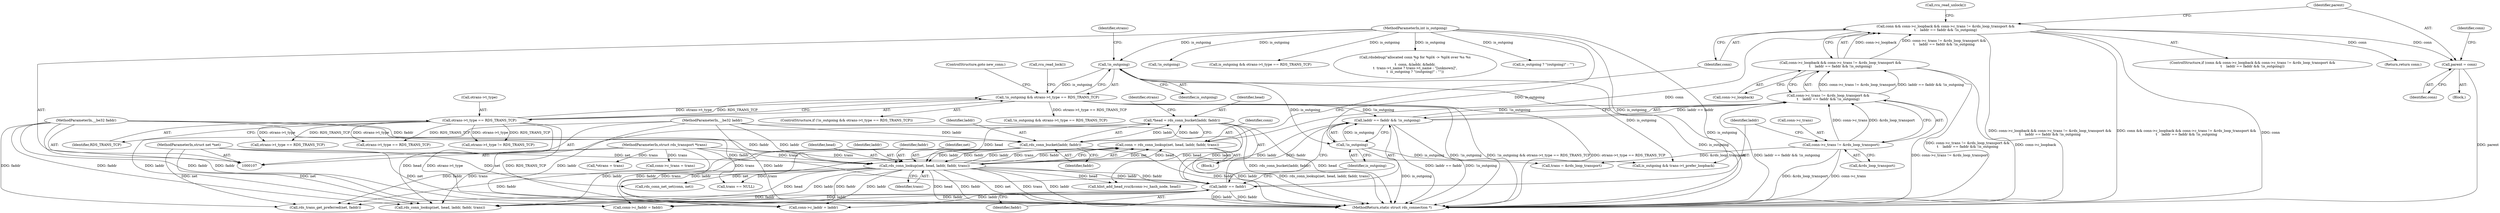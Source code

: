 digraph "0_linux_74e98eb085889b0d2d4908f59f6e00026063014f@pointer" {
"1000173" [label="(Call,parent = conn)"];
"1000153" [label="(Call,conn && conn->c_loopback && conn->c_trans != &rds_loop_transport &&\n\t    laddr == faddr && !is_outgoing)"];
"1000144" [label="(Call,conn = rds_conn_lookup(net, head, laddr, faddr, trans))"];
"1000146" [label="(Call,rds_conn_lookup(net, head, laddr, faddr, trans))"];
"1000108" [label="(MethodParameterIn,struct net *net)"];
"1000121" [label="(Call,*head = rds_conn_bucket(laddr, faddr))"];
"1000123" [label="(Call,rds_conn_bucket(laddr, faddr))"];
"1000109" [label="(MethodParameterIn,__be32 laddr)"];
"1000110" [label="(MethodParameterIn,__be32 faddr)"];
"1000111" [label="(MethodParameterIn,struct rds_transport *trans)"];
"1000155" [label="(Call,conn->c_loopback && conn->c_trans != &rds_loop_transport &&\n\t    laddr == faddr && !is_outgoing)"];
"1000159" [label="(Call,conn->c_trans != &rds_loop_transport &&\n\t    laddr == faddr && !is_outgoing)"];
"1000160" [label="(Call,conn->c_trans != &rds_loop_transport)"];
"1000166" [label="(Call,laddr == faddr && !is_outgoing)"];
"1000167" [label="(Call,laddr == faddr)"];
"1000170" [label="(Call,!is_outgoing)"];
"1000135" [label="(Call,!is_outgoing)"];
"1000113" [label="(MethodParameterIn,int is_outgoing)"];
"1000134" [label="(Call,!is_outgoing && otrans->t_type == RDS_TRANS_TCP)"];
"1000137" [label="(Call,otrans->t_type == RDS_TRANS_TCP)"];
"1000154" [label="(Identifier,conn)"];
"1000168" [label="(Identifier,laddr)"];
"1000135" [label="(Call,!is_outgoing)"];
"1000142" [label="(ControlStructure,goto new_conn;)"];
"1000148" [label="(Identifier,head)"];
"1000138" [label="(Call,otrans->t_type)"];
"1000467" [label="(Call,otrans->t_type == RDS_TRANS_TCP)"];
"1000261" [label="(Call,rds_trans_get_preferred(net, faddr))"];
"1000175" [label="(Identifier,conn)"];
"1000110" [label="(MethodParameterIn,__be32 faddr)"];
"1000429" [label="(Call,!is_outgoing)"];
"1000275" [label="(Call,is_outgoing && trans->t_prefer_loopback)"];
"1000149" [label="(Identifier,laddr)"];
"1000109" [label="(MethodParameterIn,__be32 laddr)"];
"1000155" [label="(Call,conn->c_loopback && conn->c_trans != &rds_loop_transport &&\n\t    laddr == faddr && !is_outgoing)"];
"1000122" [label="(Identifier,head)"];
"1000169" [label="(Identifier,faddr)"];
"1000465" [label="(Call,is_outgoing && otrans->t_type == RDS_TRANS_TCP)"];
"1000211" [label="(Call,conn->c_faddr = faddr)"];
"1000226" [label="(Call,rds_conn_net_set(conn, net))"];
"1000174" [label="(Identifier,parent)"];
"1000113" [label="(MethodParameterIn,int is_outgoing)"];
"1000139" [label="(Identifier,otrans)"];
"1000472" [label="(Call,otrans->t_type != RDS_TRANS_TCP)"];
"1000108" [label="(MethodParameterIn,struct net *net)"];
"1000206" [label="(Call,conn->c_laddr = laddr)"];
"1000166" [label="(Call,laddr == faddr && !is_outgoing)"];
"1000152" [label="(ControlStructure,if (conn && conn->c_loopback && conn->c_trans != &rds_loop_transport &&\n\t    laddr == faddr && !is_outgoing))"];
"1000159" [label="(Call,conn->c_trans != &rds_loop_transport &&\n\t    laddr == faddr && !is_outgoing)"];
"1000493" [label="(Return,return conn;)"];
"1000170" [label="(Call,!is_outgoing)"];
"1000171" [label="(Identifier,is_outgoing)"];
"1000145" [label="(Identifier,conn)"];
"1000181" [label="(Call,rcu_read_unlock())"];
"1000299" [label="(Call,conn->c_trans = trans)"];
"1000161" [label="(Call,conn->c_trans)"];
"1000151" [label="(Identifier,trans)"];
"1000125" [label="(Identifier,faddr)"];
"1000177" [label="(Identifier,conn)"];
"1000131" [label="(Identifier,otrans)"];
"1000442" [label="(Call,rds_conn_lookup(net, head, laddr, faddr, trans))"];
"1000281" [label="(Call,trans = &rds_loop_transport)"];
"1000153" [label="(Call,conn && conn->c_loopback && conn->c_trans != &rds_loop_transport &&\n\t    laddr == faddr && !is_outgoing)"];
"1000144" [label="(Call,conn = rds_conn_lookup(net, head, laddr, faddr, trans))"];
"1000143" [label="(Call,rcu_read_lock())"];
"1000150" [label="(Identifier,faddr)"];
"1000478" [label="(Call,hlist_add_head_rcu(&conn->c_hash_node, head))"];
"1000160" [label="(Call,conn->c_trans != &rds_loop_transport)"];
"1000164" [label="(Call,&rds_loop_transport)"];
"1000173" [label="(Call,parent = conn)"];
"1000137" [label="(Call,otrans->t_type == RDS_TRANS_TCP)"];
"1000428" [label="(Call,!is_outgoing && otrans->t_type == RDS_TRANS_TCP)"];
"1000146" [label="(Call,rds_conn_lookup(net, head, laddr, faddr, trans))"];
"1000370" [label="(Call,rdsdebug(\"allocated conn %p for %pI4 -> %pI4 over %s %s\n\",\n\t  conn, &laddr, &faddr,\n\t  trans->t_name ? trans->t_name : \"[unknown]\",\n\t  is_outgoing ? \"(outgoing)\" : \"\"))"];
"1000141" [label="(Identifier,RDS_TRANS_TCP)"];
"1000385" [label="(Call,is_outgoing ? \"(outgoing)\" : \"\")"];
"1000121" [label="(Call,*head = rds_conn_bucket(laddr, faddr))"];
"1000495" [label="(MethodReturn,static struct rds_connection *)"];
"1000114" [label="(Block,)"];
"1000286" [label="(Call,trans == NULL)"];
"1000156" [label="(Call,conn->c_loopback)"];
"1000431" [label="(Call,otrans->t_type == RDS_TRANS_TCP)"];
"1000123" [label="(Call,rds_conn_bucket(laddr, faddr))"];
"1000133" [label="(ControlStructure,if (!is_outgoing && otrans->t_type == RDS_TRANS_TCP))"];
"1000130" [label="(Call,*otrans = trans)"];
"1000147" [label="(Identifier,net)"];
"1000124" [label="(Identifier,laddr)"];
"1000167" [label="(Call,laddr == faddr)"];
"1000134" [label="(Call,!is_outgoing && otrans->t_type == RDS_TRANS_TCP)"];
"1000136" [label="(Identifier,is_outgoing)"];
"1000111" [label="(MethodParameterIn,struct rds_transport *trans)"];
"1000172" [label="(Block,)"];
"1000173" -> "1000172"  [label="AST: "];
"1000173" -> "1000175"  [label="CFG: "];
"1000174" -> "1000173"  [label="AST: "];
"1000175" -> "1000173"  [label="AST: "];
"1000177" -> "1000173"  [label="CFG: "];
"1000173" -> "1000495"  [label="DDG: parent"];
"1000153" -> "1000173"  [label="DDG: conn"];
"1000153" -> "1000152"  [label="AST: "];
"1000153" -> "1000154"  [label="CFG: "];
"1000153" -> "1000155"  [label="CFG: "];
"1000154" -> "1000153"  [label="AST: "];
"1000155" -> "1000153"  [label="AST: "];
"1000174" -> "1000153"  [label="CFG: "];
"1000181" -> "1000153"  [label="CFG: "];
"1000153" -> "1000495"  [label="DDG: conn->c_loopback && conn->c_trans != &rds_loop_transport &&\n\t    laddr == faddr && !is_outgoing"];
"1000153" -> "1000495"  [label="DDG: conn && conn->c_loopback && conn->c_trans != &rds_loop_transport &&\n\t    laddr == faddr && !is_outgoing"];
"1000153" -> "1000495"  [label="DDG: conn"];
"1000144" -> "1000153"  [label="DDG: conn"];
"1000155" -> "1000153"  [label="DDG: conn->c_loopback"];
"1000155" -> "1000153"  [label="DDG: conn->c_trans != &rds_loop_transport &&\n\t    laddr == faddr && !is_outgoing"];
"1000153" -> "1000493"  [label="DDG: conn"];
"1000144" -> "1000114"  [label="AST: "];
"1000144" -> "1000146"  [label="CFG: "];
"1000145" -> "1000144"  [label="AST: "];
"1000146" -> "1000144"  [label="AST: "];
"1000154" -> "1000144"  [label="CFG: "];
"1000144" -> "1000495"  [label="DDG: rds_conn_lookup(net, head, laddr, faddr, trans)"];
"1000146" -> "1000144"  [label="DDG: net"];
"1000146" -> "1000144"  [label="DDG: head"];
"1000146" -> "1000144"  [label="DDG: laddr"];
"1000146" -> "1000144"  [label="DDG: trans"];
"1000146" -> "1000144"  [label="DDG: faddr"];
"1000146" -> "1000151"  [label="CFG: "];
"1000147" -> "1000146"  [label="AST: "];
"1000148" -> "1000146"  [label="AST: "];
"1000149" -> "1000146"  [label="AST: "];
"1000150" -> "1000146"  [label="AST: "];
"1000151" -> "1000146"  [label="AST: "];
"1000146" -> "1000495"  [label="DDG: trans"];
"1000146" -> "1000495"  [label="DDG: laddr"];
"1000146" -> "1000495"  [label="DDG: head"];
"1000146" -> "1000495"  [label="DDG: faddr"];
"1000146" -> "1000495"  [label="DDG: net"];
"1000108" -> "1000146"  [label="DDG: net"];
"1000121" -> "1000146"  [label="DDG: head"];
"1000123" -> "1000146"  [label="DDG: laddr"];
"1000123" -> "1000146"  [label="DDG: faddr"];
"1000109" -> "1000146"  [label="DDG: laddr"];
"1000110" -> "1000146"  [label="DDG: faddr"];
"1000111" -> "1000146"  [label="DDG: trans"];
"1000146" -> "1000167"  [label="DDG: laddr"];
"1000146" -> "1000167"  [label="DDG: faddr"];
"1000146" -> "1000206"  [label="DDG: laddr"];
"1000146" -> "1000211"  [label="DDG: faddr"];
"1000146" -> "1000226"  [label="DDG: net"];
"1000146" -> "1000261"  [label="DDG: faddr"];
"1000146" -> "1000286"  [label="DDG: trans"];
"1000146" -> "1000442"  [label="DDG: head"];
"1000146" -> "1000442"  [label="DDG: laddr"];
"1000146" -> "1000478"  [label="DDG: head"];
"1000108" -> "1000107"  [label="AST: "];
"1000108" -> "1000495"  [label="DDG: net"];
"1000108" -> "1000226"  [label="DDG: net"];
"1000108" -> "1000261"  [label="DDG: net"];
"1000108" -> "1000442"  [label="DDG: net"];
"1000121" -> "1000114"  [label="AST: "];
"1000121" -> "1000123"  [label="CFG: "];
"1000122" -> "1000121"  [label="AST: "];
"1000123" -> "1000121"  [label="AST: "];
"1000131" -> "1000121"  [label="CFG: "];
"1000121" -> "1000495"  [label="DDG: rds_conn_bucket(laddr, faddr)"];
"1000121" -> "1000495"  [label="DDG: head"];
"1000123" -> "1000121"  [label="DDG: laddr"];
"1000123" -> "1000121"  [label="DDG: faddr"];
"1000121" -> "1000442"  [label="DDG: head"];
"1000121" -> "1000478"  [label="DDG: head"];
"1000123" -> "1000125"  [label="CFG: "];
"1000124" -> "1000123"  [label="AST: "];
"1000125" -> "1000123"  [label="AST: "];
"1000123" -> "1000495"  [label="DDG: faddr"];
"1000123" -> "1000495"  [label="DDG: laddr"];
"1000109" -> "1000123"  [label="DDG: laddr"];
"1000110" -> "1000123"  [label="DDG: faddr"];
"1000123" -> "1000206"  [label="DDG: laddr"];
"1000123" -> "1000211"  [label="DDG: faddr"];
"1000123" -> "1000261"  [label="DDG: faddr"];
"1000123" -> "1000442"  [label="DDG: laddr"];
"1000109" -> "1000107"  [label="AST: "];
"1000109" -> "1000495"  [label="DDG: laddr"];
"1000109" -> "1000167"  [label="DDG: laddr"];
"1000109" -> "1000206"  [label="DDG: laddr"];
"1000109" -> "1000442"  [label="DDG: laddr"];
"1000110" -> "1000107"  [label="AST: "];
"1000110" -> "1000495"  [label="DDG: faddr"];
"1000110" -> "1000167"  [label="DDG: faddr"];
"1000110" -> "1000211"  [label="DDG: faddr"];
"1000110" -> "1000261"  [label="DDG: faddr"];
"1000110" -> "1000442"  [label="DDG: faddr"];
"1000111" -> "1000107"  [label="AST: "];
"1000111" -> "1000495"  [label="DDG: trans"];
"1000111" -> "1000130"  [label="DDG: trans"];
"1000111" -> "1000281"  [label="DDG: trans"];
"1000111" -> "1000286"  [label="DDG: trans"];
"1000111" -> "1000299"  [label="DDG: trans"];
"1000111" -> "1000442"  [label="DDG: trans"];
"1000155" -> "1000156"  [label="CFG: "];
"1000155" -> "1000159"  [label="CFG: "];
"1000156" -> "1000155"  [label="AST: "];
"1000159" -> "1000155"  [label="AST: "];
"1000155" -> "1000495"  [label="DDG: conn->c_trans != &rds_loop_transport &&\n\t    laddr == faddr && !is_outgoing"];
"1000155" -> "1000495"  [label="DDG: conn->c_loopback"];
"1000159" -> "1000155"  [label="DDG: conn->c_trans != &rds_loop_transport"];
"1000159" -> "1000155"  [label="DDG: laddr == faddr && !is_outgoing"];
"1000159" -> "1000160"  [label="CFG: "];
"1000159" -> "1000166"  [label="CFG: "];
"1000160" -> "1000159"  [label="AST: "];
"1000166" -> "1000159"  [label="AST: "];
"1000159" -> "1000495"  [label="DDG: conn->c_trans != &rds_loop_transport"];
"1000159" -> "1000495"  [label="DDG: laddr == faddr && !is_outgoing"];
"1000160" -> "1000159"  [label="DDG: conn->c_trans"];
"1000160" -> "1000159"  [label="DDG: &rds_loop_transport"];
"1000166" -> "1000159"  [label="DDG: laddr == faddr"];
"1000166" -> "1000159"  [label="DDG: !is_outgoing"];
"1000160" -> "1000164"  [label="CFG: "];
"1000161" -> "1000160"  [label="AST: "];
"1000164" -> "1000160"  [label="AST: "];
"1000168" -> "1000160"  [label="CFG: "];
"1000160" -> "1000495"  [label="DDG: &rds_loop_transport"];
"1000160" -> "1000495"  [label="DDG: conn->c_trans"];
"1000160" -> "1000281"  [label="DDG: &rds_loop_transport"];
"1000166" -> "1000167"  [label="CFG: "];
"1000166" -> "1000170"  [label="CFG: "];
"1000167" -> "1000166"  [label="AST: "];
"1000170" -> "1000166"  [label="AST: "];
"1000166" -> "1000495"  [label="DDG: laddr == faddr"];
"1000166" -> "1000495"  [label="DDG: !is_outgoing"];
"1000167" -> "1000166"  [label="DDG: laddr"];
"1000167" -> "1000166"  [label="DDG: faddr"];
"1000170" -> "1000166"  [label="DDG: is_outgoing"];
"1000134" -> "1000166"  [label="DDG: !is_outgoing"];
"1000167" -> "1000169"  [label="CFG: "];
"1000168" -> "1000167"  [label="AST: "];
"1000169" -> "1000167"  [label="AST: "];
"1000171" -> "1000167"  [label="CFG: "];
"1000167" -> "1000495"  [label="DDG: laddr"];
"1000167" -> "1000495"  [label="DDG: faddr"];
"1000167" -> "1000206"  [label="DDG: laddr"];
"1000167" -> "1000211"  [label="DDG: faddr"];
"1000167" -> "1000261"  [label="DDG: faddr"];
"1000167" -> "1000442"  [label="DDG: laddr"];
"1000170" -> "1000171"  [label="CFG: "];
"1000171" -> "1000170"  [label="AST: "];
"1000170" -> "1000495"  [label="DDG: is_outgoing"];
"1000135" -> "1000170"  [label="DDG: is_outgoing"];
"1000113" -> "1000170"  [label="DDG: is_outgoing"];
"1000170" -> "1000275"  [label="DDG: is_outgoing"];
"1000135" -> "1000134"  [label="AST: "];
"1000135" -> "1000136"  [label="CFG: "];
"1000136" -> "1000135"  [label="AST: "];
"1000139" -> "1000135"  [label="CFG: "];
"1000134" -> "1000135"  [label="CFG: "];
"1000135" -> "1000495"  [label="DDG: is_outgoing"];
"1000135" -> "1000134"  [label="DDG: is_outgoing"];
"1000113" -> "1000135"  [label="DDG: is_outgoing"];
"1000135" -> "1000275"  [label="DDG: is_outgoing"];
"1000113" -> "1000107"  [label="AST: "];
"1000113" -> "1000495"  [label="DDG: is_outgoing"];
"1000113" -> "1000275"  [label="DDG: is_outgoing"];
"1000113" -> "1000370"  [label="DDG: is_outgoing"];
"1000113" -> "1000385"  [label="DDG: is_outgoing"];
"1000113" -> "1000429"  [label="DDG: is_outgoing"];
"1000113" -> "1000465"  [label="DDG: is_outgoing"];
"1000134" -> "1000133"  [label="AST: "];
"1000134" -> "1000137"  [label="CFG: "];
"1000137" -> "1000134"  [label="AST: "];
"1000142" -> "1000134"  [label="CFG: "];
"1000143" -> "1000134"  [label="CFG: "];
"1000134" -> "1000495"  [label="DDG: !is_outgoing && otrans->t_type == RDS_TRANS_TCP"];
"1000134" -> "1000495"  [label="DDG: !is_outgoing"];
"1000134" -> "1000495"  [label="DDG: otrans->t_type == RDS_TRANS_TCP"];
"1000137" -> "1000134"  [label="DDG: otrans->t_type"];
"1000137" -> "1000134"  [label="DDG: RDS_TRANS_TCP"];
"1000134" -> "1000428"  [label="DDG: otrans->t_type == RDS_TRANS_TCP"];
"1000137" -> "1000141"  [label="CFG: "];
"1000138" -> "1000137"  [label="AST: "];
"1000141" -> "1000137"  [label="AST: "];
"1000137" -> "1000495"  [label="DDG: RDS_TRANS_TCP"];
"1000137" -> "1000495"  [label="DDG: otrans->t_type"];
"1000137" -> "1000431"  [label="DDG: otrans->t_type"];
"1000137" -> "1000431"  [label="DDG: RDS_TRANS_TCP"];
"1000137" -> "1000467"  [label="DDG: otrans->t_type"];
"1000137" -> "1000467"  [label="DDG: RDS_TRANS_TCP"];
"1000137" -> "1000472"  [label="DDG: otrans->t_type"];
"1000137" -> "1000472"  [label="DDG: RDS_TRANS_TCP"];
}
